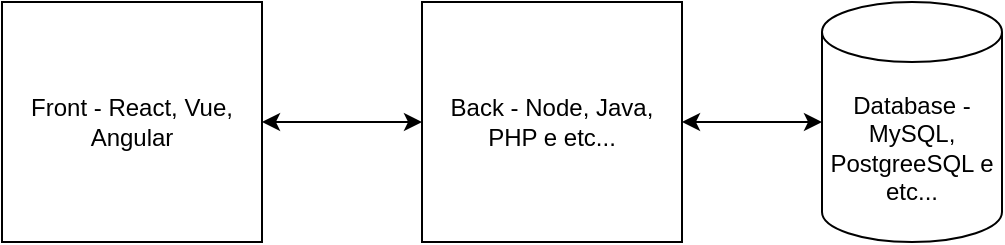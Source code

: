 <mxfile version="17.4.5" type="github" pages="2"><diagram id="Zhbpje9xmvWDvInr4SOc" name="Page-1"><mxGraphModel dx="1422" dy="761" grid="1" gridSize="10" guides="1" tooltips="1" connect="1" arrows="1" fold="1" page="1" pageScale="1" pageWidth="850" pageHeight="1100" math="0" shadow="0"><root><mxCell id="0"/><mxCell id="1" parent="0"/><mxCell id="gleHZmDr49TdWzxOo1HP-1" value="Front - React, Vue, Angular&lt;br&gt;" style="rounded=0;whiteSpace=wrap;html=1;" parent="1" vertex="1"><mxGeometry x="50" y="240" width="130" height="120" as="geometry"/></mxCell><mxCell id="gleHZmDr49TdWzxOo1HP-2" value="" style="endArrow=classic;startArrow=classic;html=1;rounded=0;exitX=1;exitY=0.5;exitDx=0;exitDy=0;entryX=0;entryY=0.5;entryDx=0;entryDy=0;" parent="1" source="gleHZmDr49TdWzxOo1HP-1" target="gleHZmDr49TdWzxOo1HP-3" edge="1"><mxGeometry width="50" height="50" relative="1" as="geometry"><mxPoint x="110" y="460" as="sourcePoint"/><mxPoint x="160" y="410" as="targetPoint"/></mxGeometry></mxCell><mxCell id="gleHZmDr49TdWzxOo1HP-3" value="Back - Node, Java, PHP e etc...&lt;br&gt;" style="rounded=0;whiteSpace=wrap;html=1;" parent="1" vertex="1"><mxGeometry x="260" y="240" width="130" height="120" as="geometry"/></mxCell><mxCell id="gleHZmDr49TdWzxOo1HP-4" value="Database - MySQL, PostgreeSQL e etc...&lt;br&gt;" style="shape=cylinder3;whiteSpace=wrap;html=1;boundedLbl=1;backgroundOutline=1;size=15;" parent="1" vertex="1"><mxGeometry x="460" y="240" width="90" height="120" as="geometry"/></mxCell><mxCell id="gleHZmDr49TdWzxOo1HP-5" value="" style="endArrow=classic;startArrow=classic;html=1;rounded=0;exitX=1;exitY=0.5;exitDx=0;exitDy=0;entryX=0;entryY=0.5;entryDx=0;entryDy=0;entryPerimeter=0;" parent="1" source="gleHZmDr49TdWzxOo1HP-3" target="gleHZmDr49TdWzxOo1HP-4" edge="1"><mxGeometry width="50" height="50" relative="1" as="geometry"><mxPoint x="430" y="460" as="sourcePoint"/><mxPoint x="510" y="460" as="targetPoint"/></mxGeometry></mxCell></root></mxGraphModel></diagram><diagram id="IwLXNM-zDoi9R1Jvwsgs" name="Free"><mxGraphModel dx="1422" dy="761" grid="1" gridSize="10" guides="1" tooltips="1" connect="1" arrows="1" fold="1" page="1" pageScale="1" pageWidth="850" pageHeight="1100" math="0" shadow="0"><root><mxCell id="0"/><mxCell id="1" parent="0"/><mxCell id="1bn-aMmNT1C9WWlG47Ol-6" value="" style="rounded=0;whiteSpace=wrap;html=1;" parent="1" vertex="1"><mxGeometry x="220" y="170" width="40" height="80" as="geometry"/></mxCell><mxCell id="1bn-aMmNT1C9WWlG47Ol-7" value="App" style="text;html=1;strokeColor=none;fillColor=none;align=center;verticalAlign=middle;whiteSpace=wrap;rounded=0;" parent="1" vertex="1"><mxGeometry x="210" y="260" width="60" height="30" as="geometry"/></mxCell><mxCell id="1bn-aMmNT1C9WWlG47Ol-10" value="" style="outlineConnect=0;dashed=0;verticalLabelPosition=bottom;verticalAlign=top;align=center;html=1;shape=mxgraph.aws3.api_gateway;fillColor=#D9A741;gradientColor=none;" parent="1" vertex="1"><mxGeometry x="300" y="163.5" width="76.5" height="93" as="geometry"/></mxCell><mxCell id="1bn-aMmNT1C9WWlG47Ol-11" value="" style="outlineConnect=0;dashed=0;verticalLabelPosition=bottom;verticalAlign=top;align=center;html=1;shape=mxgraph.aws3.lambda;fillColor=#F58534;gradientColor=none;" parent="1" vertex="1"><mxGeometry x="410" y="163.5" width="76.5" height="93" as="geometry"/></mxCell><mxCell id="1bn-aMmNT1C9WWlG47Ol-12" value="Neo4J" style="shape=cylinder3;whiteSpace=wrap;html=1;boundedLbl=1;backgroundOutline=1;size=15;" parent="1" vertex="1"><mxGeometry x="520" y="170" width="60" height="80" as="geometry"/></mxCell></root></mxGraphModel></diagram></mxfile>